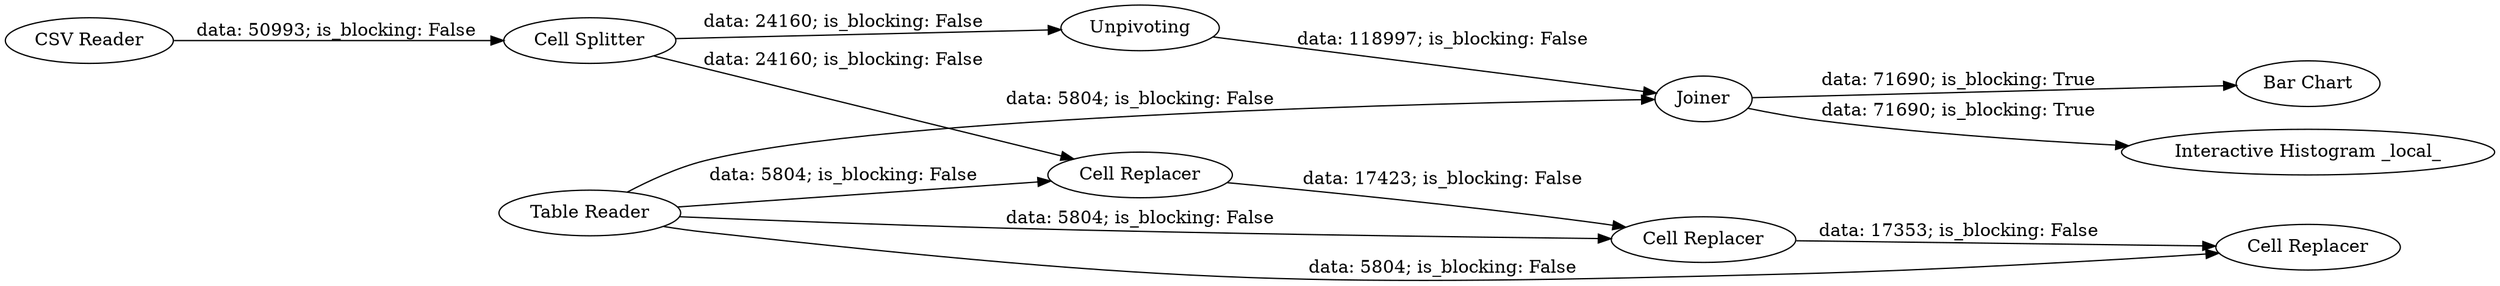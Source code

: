 digraph {
	"2721583323255786196_1" [label="Table Reader"]
	"2721583323255786196_12" [label="Bar Chart"]
	"2721583323255786196_9" [label="Cell Replacer"]
	"2721583323255786196_5" [label=Joiner]
	"2721583323255786196_2" [label="CSV Reader"]
	"2721583323255786196_11" [label="Cell Replacer"]
	"2721583323255786196_4" [label=Unpivoting]
	"2721583323255786196_10" [label="Cell Replacer"]
	"2721583323255786196_3" [label="Cell Splitter"]
	"2721583323255786196_8" [label="Interactive Histogram _local_"]
	"2721583323255786196_5" -> "2721583323255786196_8" [label="data: 71690; is_blocking: True"]
	"2721583323255786196_1" -> "2721583323255786196_5" [label="data: 5804; is_blocking: False"]
	"2721583323255786196_9" -> "2721583323255786196_10" [label="data: 17423; is_blocking: False"]
	"2721583323255786196_4" -> "2721583323255786196_5" [label="data: 118997; is_blocking: False"]
	"2721583323255786196_5" -> "2721583323255786196_12" [label="data: 71690; is_blocking: True"]
	"2721583323255786196_1" -> "2721583323255786196_9" [label="data: 5804; is_blocking: False"]
	"2721583323255786196_2" -> "2721583323255786196_3" [label="data: 50993; is_blocking: False"]
	"2721583323255786196_1" -> "2721583323255786196_11" [label="data: 5804; is_blocking: False"]
	"2721583323255786196_3" -> "2721583323255786196_4" [label="data: 24160; is_blocking: False"]
	"2721583323255786196_10" -> "2721583323255786196_11" [label="data: 17353; is_blocking: False"]
	"2721583323255786196_1" -> "2721583323255786196_10" [label="data: 5804; is_blocking: False"]
	"2721583323255786196_3" -> "2721583323255786196_9" [label="data: 24160; is_blocking: False"]
	rankdir=LR
}
